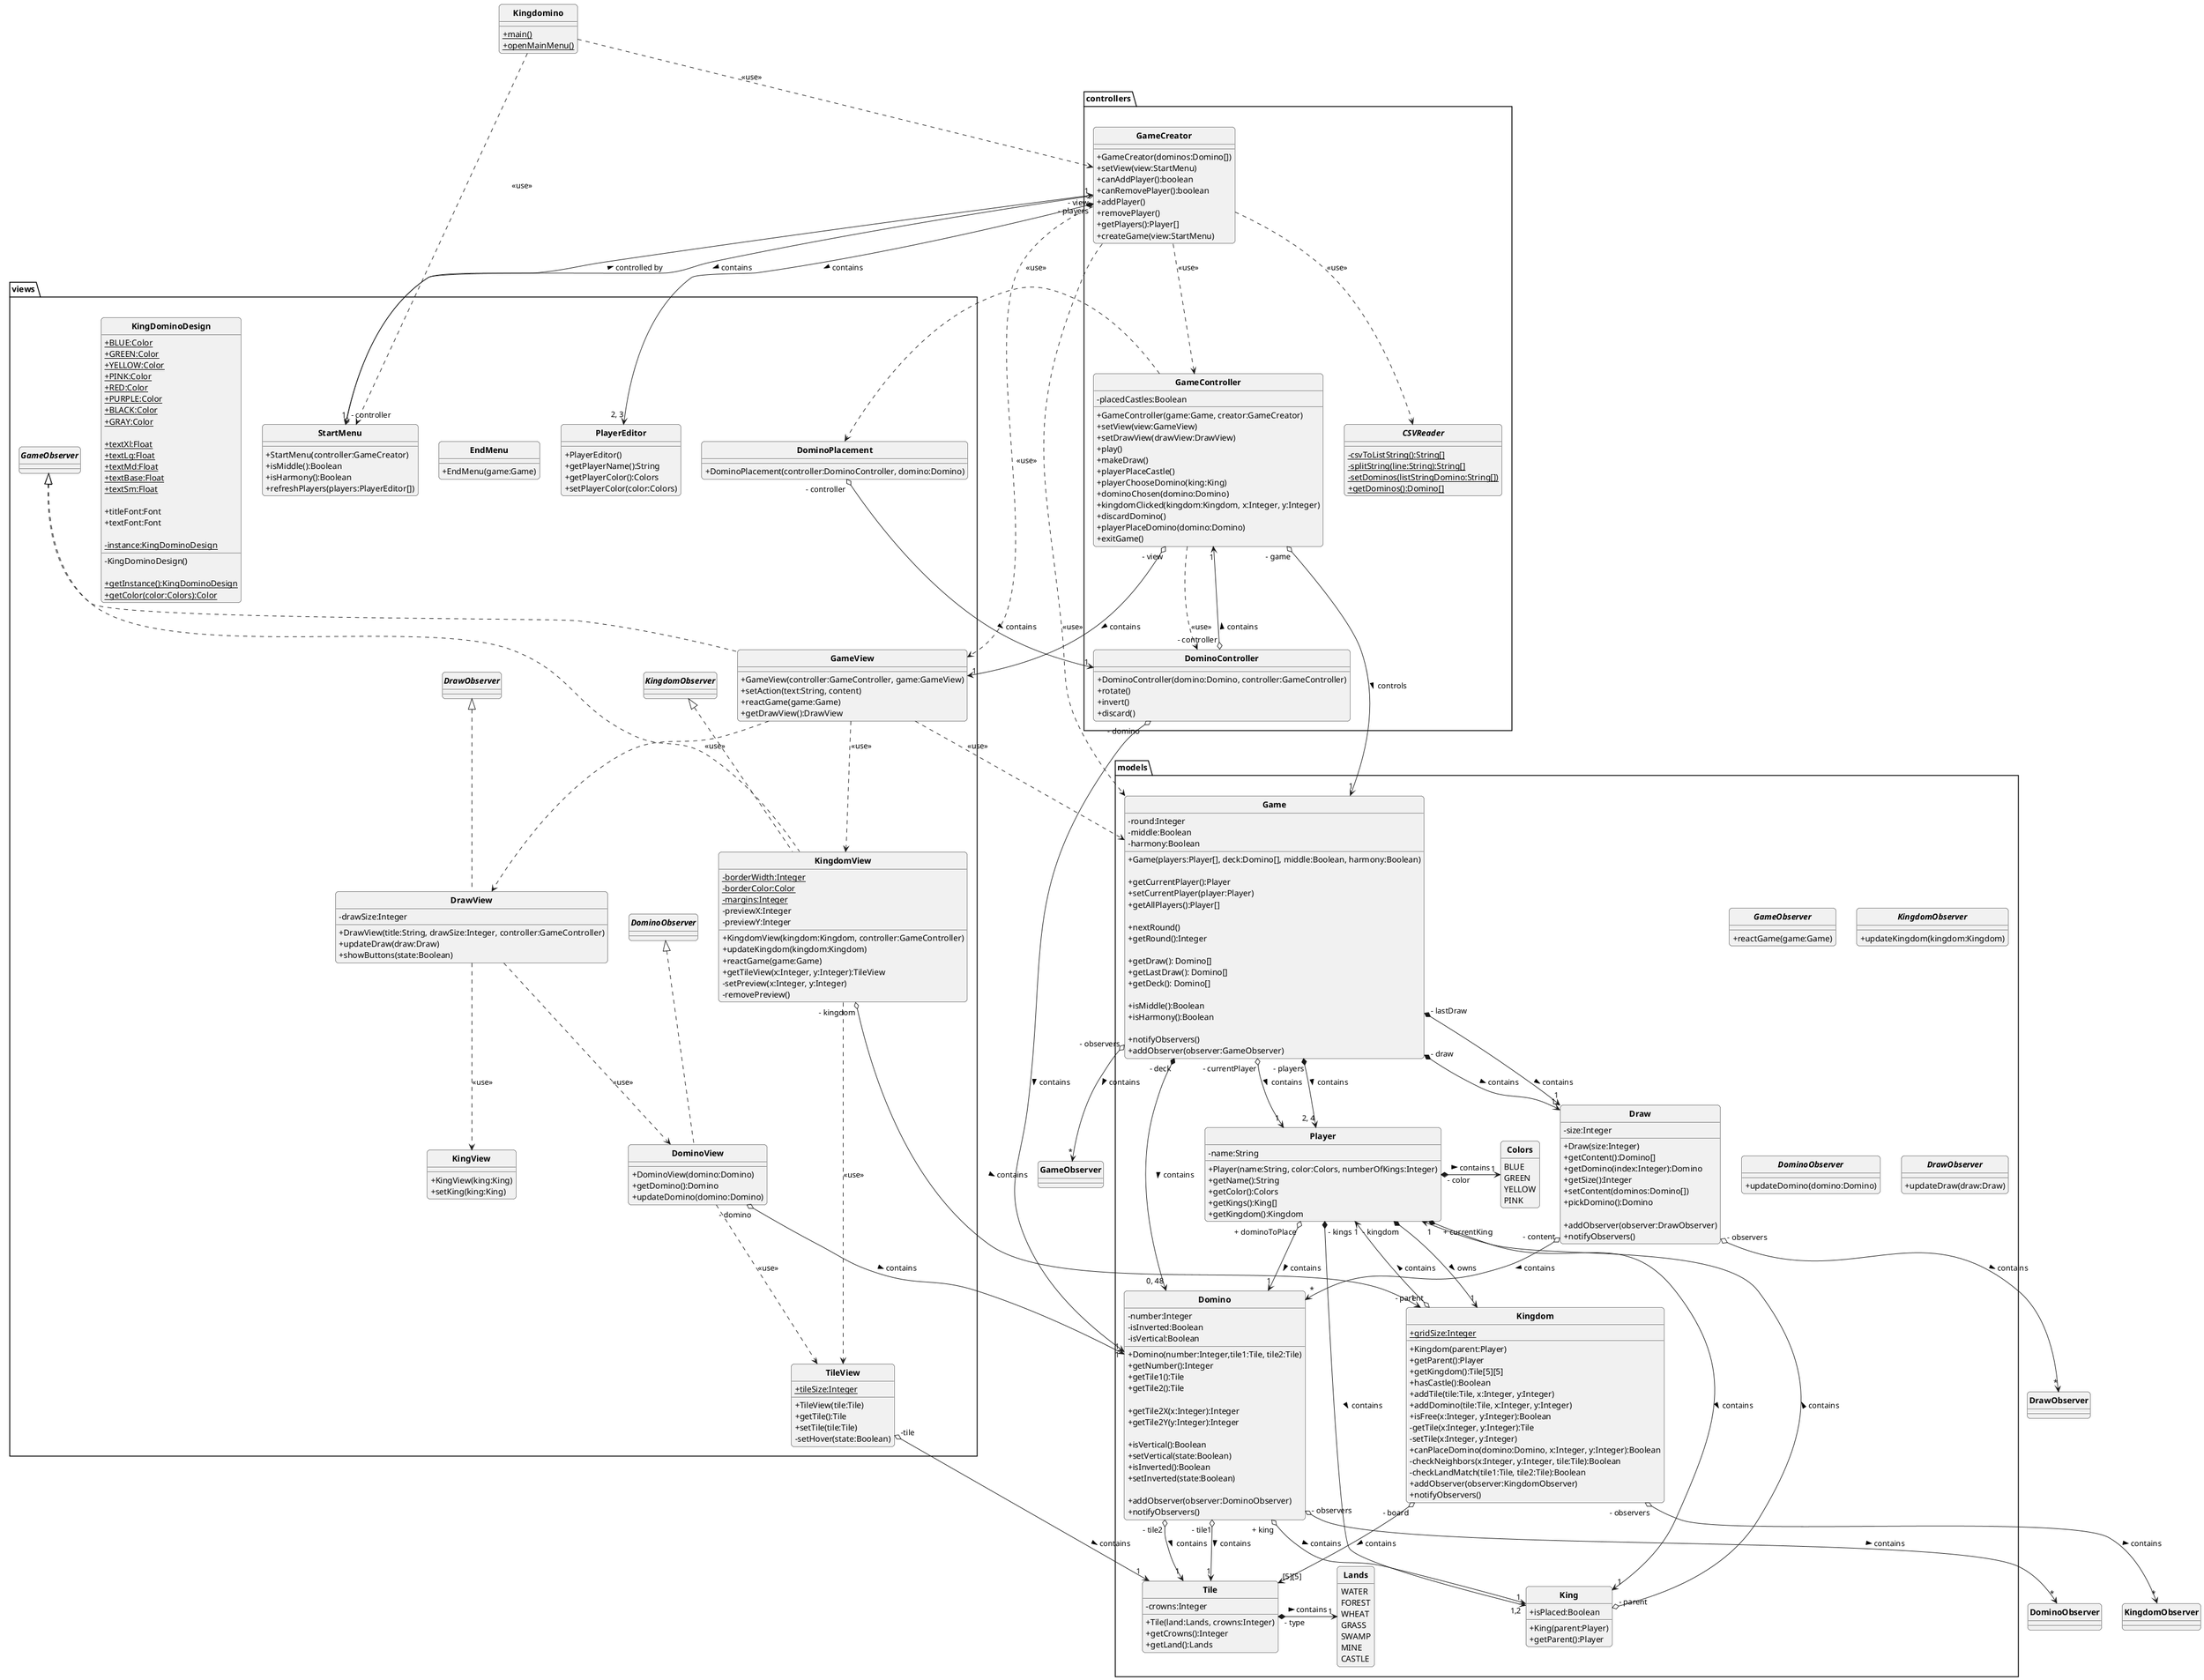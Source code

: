 @startuml
'https://plantuml.com/class-diagram

skinparam style strictuml
skinparam classAttributeIconSize 0
skinparam classFontStyle Bold
skinparam roundcorner 10
hide enum methods

class Kingdomino {
    + {static}main()
    + {static}openMainMenu()
}

package models {

    interface GameObserver {
        + reactGame(game:Game)
    }

    class Game {
        - round:Integer
        - middle:Boolean
        - harmony:Boolean

        + Game(players:Player[], deck:Domino[], middle:Boolean, harmony:Boolean)

        + getCurrentPlayer():Player
        + setCurrentPlayer(player:Player)
        + getAllPlayers():Player[]

        + nextRound()
        + getRound():Integer

        + getDraw(): Domino[]
        + getLastDraw(): Domino[]
        + getDeck(): Domino[]

        + isMiddle():Boolean
        + isHarmony():Boolean

        + notifyObservers()
        + addObserver(observer:GameObserver)
    }

    class Draw {
        - size:Integer
        + Draw(size:Integer)
        + getContent():Domino[]
        + getDomino(index:Integer):Domino
        + getSize():Integer
        + setContent(dominos:Domino[])
        + pickDomino():Domino

        + addObserver(observer:DrawObserver)
        + notifyObservers()
    }

    class Player {
        - name:String
        + Player(name:String, color:Colors, numberOfKings:Integer)
        + getName():String
        + getColor():Colors
        + getKings():King[]
        + getKingdom():Kingdom
    }

    class King {
        + isPlaced:Boolean
        + King(parent:Player)
        + getParent():Player
    }

    class Kingdom {
        + {static}gridSize:Integer
        + Kingdom(parent:Player)
        + getParent():Player
        + getKingdom():Tile[5][5]
        + hasCastle():Boolean
        + addTile(tile:Tile, x:Integer, y:Integer)
        + addDomino(tile:Tile, x:Integer, y:Integer)
        + isFree(x:Integer, y:Integer):Boolean
        - getTile(x:Integer, y:Integer):Tile
        - setTile(x:Integer, y:Integer)
        + canPlaceDomino(domino:Domino, x:Integer, y:Integer):Boolean
        - checkNeighbors(x:Integer, y:Integer, tile:Tile):Boolean
        - checkLandMatch(tile1:Tile, tile2:Tile):Boolean
        + addObserver(observer:KingdomObserver)
        + notifyObservers()
    }

    class Domino {
        - number:Integer
        - isInverted:Boolean
        - isVertical:Boolean

        + Domino(number:Integer,tile1:Tile, tile2:Tile)
        + getNumber():Integer
        + getTile1():Tile
        + getTile2():Tile

        + getTile2X(x:Integer):Integer
        + getTile2Y(y:Integer):Integer

        + isVertical():Boolean
        + setVertical(state:Boolean)
        + isInverted():Boolean
        + setInverted(state:Boolean)

        + addObserver(observer:DominoObserver)
        + notifyObservers()
    }

    class Tile {
        - crowns:Integer
        + Tile(land:Lands, crowns:Integer)
        + getCrowns():Integer
        + getLand():Lands
    }

    enum Lands {
        WATER
        FOREST
        WHEAT
        GRASS
        SWAMP
        MINE
        CASTLE
    }

    enum Colors {
        BLUE
        GREEN
        YELLOW
        PINK
    }

    interface KingdomObserver {
        + updateKingdom(kingdom:Kingdom)
    }

    interface DominoObserver {
        + updateDomino(domino:Domino)
    }

    interface DrawObserver {
        + updateDraw(draw:Draw)
    }

}

package views {

    class GameView implements GameObserver {
        + GameView(controller:GameController, game:GameView)
        + setAction(text:String, content)
        + reactGame(game:Game)
        + getDrawView():DrawView
    }

    class StartMenu {
        + StartMenu(controller:GameCreator)
        + isMiddle():Boolean
        + isHarmony():Boolean
        + refreshPlayers(players:PlayerEditor[])
    }

    class EndMenu {
        + EndMenu(game:Game)
    }

    class PlayerEditor {
        + PlayerEditor()
        + getPlayerName():String
        + getPlayerColor():Colors
        + setPlayerColor(color:Colors)
    }

    class KingdomView implements KingdomObserver, GameObserver {
        - {static}borderWidth:Integer
        - {static}borderColor:Color
        - {static}margins:Integer
        - previewX:Integer
        - previewY:Integer
        + KingdomView(kingdom:Kingdom, controller:GameController)
        + updateKingdom(kingdom:Kingdom)
        + reactGame(game:Game)
        + getTileView(x:Integer, y:Integer):TileView
        - setPreview(x:Integer, y:Integer)
        - removePreview()
    }

    class DrawView implements DrawObserver {
        - drawSize:Integer
        + DrawView(title:String, drawSize:Integer, controller:GameController)
        + updateDraw(draw:Draw)
        + showButtons(state:Boolean)
    }

    class DominoView implements DominoObserver {
        + DominoView(domino:Domino)
        + getDomino():Domino
        + updateDomino(domino:Domino)
    }

    class TileView {
        + {static}tileSize:Integer
        + TileView(tile:Tile)
        + getTile():Tile
        + setTile(tile:Tile)
        - setHover(state:Boolean)
    }

    class KingDominoDesign {
        + {static}BLUE:Color
        + {static}GREEN:Color
        + {static}YELLOW:Color
        + {static}PINK:Color
        + {static}RED:Color
        + {static}PURPLE:Color
        + {static}BLACK:Color
        + {static}GRAY:Color

        + {static}textXl:Float
        + {static}textLg:Float
        + {static}textMd:Float
        + {static}textBase:Float
        + {static}textSm:Float

        + titleFont:Font
        + textFont:Font

        - {static}instance:KingDominoDesign

        - KingDominoDesign()

        + {static}getInstance():KingDominoDesign
        + {static}getColor(color:Colors):Color

    }

    class DominoPlacement {
        + DominoPlacement(controller:DominoController, domino:Domino)
    }

    class KingView {
        + KingView(king:King)
        + setKing(king:King)
    }

}

package controllers {

    class GameController {
        - placedCastles:Boolean
        + GameController(game:Game, creator:GameCreator)
        + setView(view:GameView)
        + setDrawView(drawView:DrawView)
        + play()
        + makeDraw()
        + playerPlaceCastle()
        + playerChooseDomino(king:King)
        + dominoChosen(domino:Domino)
        + kingdomClicked(kingdom:Kingdom, x:Integer, y:Integer)
        + discardDomino()
        + playerPlaceDomino(domino:Domino)
        + exitGame()
    }

    class GameCreator {
        + GameCreator(dominos:Domino[])
        + setView(view:StartMenu)
        + canAddPlayer():boolean
        + canRemovePlayer():boolean
        + addPlayer()
        + removePlayer()
        + getPlayers():Player[]
        + createGame(view:StartMenu)
    }

    class DominoController {
        + DominoController(domino:Domino, controller:GameController)
        + rotate()
        + invert()
        + discard()
    }

    abstract class CSVReader {
        - {static} csvToListString():String[]
        - {static} splitString(line:String):String[]
        - {static} setDominos(listStringDomino:String[])
        + {static} getDominos():Domino[]
    }

}

Kingdomino ..> StartMenu : "<<use>>"
Kingdomino ..> GameCreator : "<<use>>"

GameCreator " - players" *--> "2, 3" PlayerEditor : > contains
GameCreator " - view" o--> "1" StartMenu : > contains
GameCreator ..> Game : "<<use>>"
GameCreator ..> GameView : "<<use>>"
GameCreator ..> GameController : "<<use>>"
GameCreator ..> CSVReader : "<<use>>"

Game " - players" *--> "2, 4" Player : > contains
Game " - deck" *--> "0, 48" Domino : > contains
Game " - draw" *--> "1" Draw : > contains
Game " - lastDraw" *--> "1" Draw : > contains
Game " - observers" o--> "*" GameObserver : > contains
Game " - currentPlayer" o--> "1" Player : > contains

Draw " - content" o--> "*" Domino : > contains
Draw " - observers" o--> "*" DrawObserver : > contains

GameController " - game" o--> "1" Game : > controls
GameController " - view" o--> "1" GameView : > contains
GameController ..> DominoPlacement : <<use>>
GameController ..> DominoController : <<use>>

GameView ..> Game : "<<use>>"
GameView ..> KingdomView : "<<use>>"
GameView ..> DrawView : <<use>>

StartMenu " - controller" o--> "1" GameCreator : > controlled by

Player " - kingdom"  *--> "1" Kingdom : > owns
Player " - kings" *--> "1,2" King : > contains
Player " + currentKing" *--> "1" King : > contains
Player " - color" *-> "1" Colors : > contains
Player " + dominoToPlace" o--> "1" Domino : > contains

King " - parent" o--> "1" Player : > contains

Kingdom " - parent" o--> "1" Player : > contains
Kingdom " - board" o--> "[5][5]" Tile : > contains
Kingdom " - observers" o--> "*" KingdomObserver : > contains

DominoController " - domino" o--> "1" Domino : > contains
DominoController " - controller" o--> "1" GameController : > contains

DominoPlacement " - controller" o--> "1" DominoController : > contains

KingdomView " - kingdom" o--> "1" Kingdom : > contains
KingdomView ..> TileView : <<use>>

DrawView ..> DominoView : <<use>>
DrawView ..> KingView : <<use>>

DominoView " - domino" o--> "1" Domino : > contains
DominoView ..> TileView : <<use>>

Domino " - tile1" o-> "1" Tile : > contains
Domino " - tile2" o-> "1" Tile : > contains
Domino " + king" o--> "1" King : > contains
Domino " - observers" o--> "*" DominoObserver : > contains

Tile " - type" *-> "1" Lands : > contains

TileView " -tile" o--> "1" Tile : > contains

@enduml